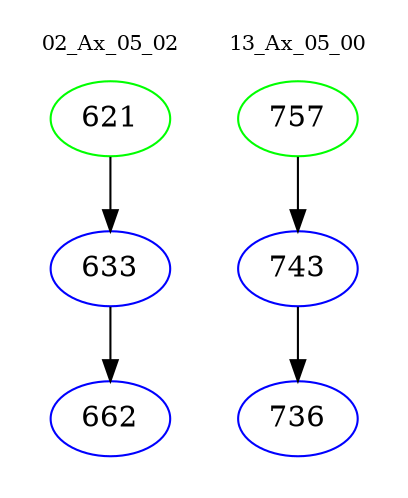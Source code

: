 digraph{
subgraph cluster_0 {
color = white
label = "02_Ax_05_02";
fontsize=10;
T0_621 [label="621", color="green"]
T0_621 -> T0_633 [color="black"]
T0_633 [label="633", color="blue"]
T0_633 -> T0_662 [color="black"]
T0_662 [label="662", color="blue"]
}
subgraph cluster_1 {
color = white
label = "13_Ax_05_00";
fontsize=10;
T1_757 [label="757", color="green"]
T1_757 -> T1_743 [color="black"]
T1_743 [label="743", color="blue"]
T1_743 -> T1_736 [color="black"]
T1_736 [label="736", color="blue"]
}
}
